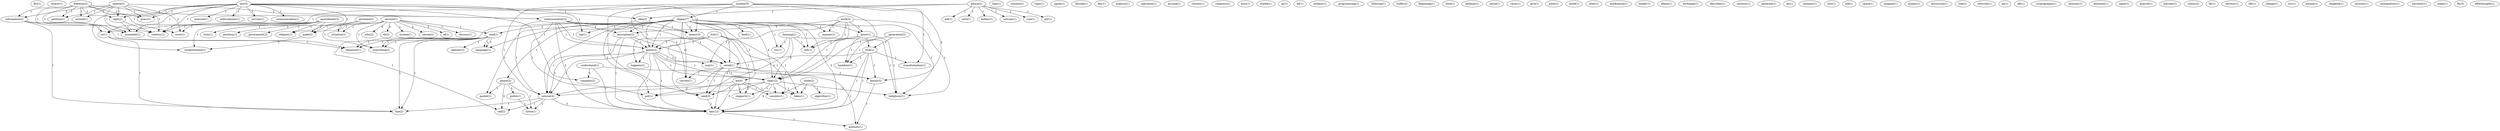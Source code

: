 digraph G {
  fist [ label="fist(1)" ];
  output [ label="output(1)" ];
  freedom [ label="freedom(2)" ];
  petition [ label="petition(1)" ];
  right [ label="right(2)" ];
  press [ label="press(1)" ];
  communication [ label="communication(3)" ];
  information [ label="information(2)" ];
  assemble [ label="assemble(1)" ];
  extend [ label="extend(1)" ];
  redress [ label="redress(1)" ];
  cover [ label="cover(1)" ];
  ban [ label="ban(1)" ];
  concern [ label="concern(1)" ];
  topic [ label="topic(1)" ];
  number [ label="number(5)" ];
  transformation [ label="transformation(1)" ];
  clipper [ label="clipper(7)" ];
  family [ label="family(5)" ];
  carries [ label="carries(1)" ];
  chip [ label="chip(12)" ];
  session [ label="session(4)" ];
  seed [ label="seed(3)" ];
  agree [ label="agree(1)" ];
  decode [ label="decode(1)" ];
  speech [ label="speech(3)" ];
  des [ label="des(1)" ];
  analysis [ label="analysis(1)" ];
  operation [ label="operation(1)" ];
  assume [ label="assume(1)" ];
  citicien [ label="citicien(1)" ];
  congress [ label="congress(1)" ];
  miss [ label="miss(1)" ];
  stated [ label="stated(1)" ];
  sp [ label="sp(1)" ];
  dd [ label="dd(1)" ];
  work [ label="work(3)" ];
  manner [ label="manner(1)" ];
  way [ label="way(1)" ];
  encryption [ label="encryption(2)" ];
  know [ label="know(1)" ];
  tell [ label="tell(1)" ];
  telephony [ label="telephony(1)" ];
  scheme [ label="scheme(1)" ];
  programming [ label="programming(1)" ];
  followup [ label="followup(1)" ];
  traffic [ label="traffic(2)" ];
  beginning [ label="beginning(1)" ];
  look [ label="look(1)" ];
  serial [ label="serial(1)" ];
  backdoor [ label="backdoor(1)" ];
  key [ label="key(12)" ];
  read [ label="read(1)" ];
  register [ label="register(2)" ];
  language [ label="language(1)" ];
  signature [ label="signature(1)" ];
  everything [ label="everything(2)" ];
  line [ label="line(2)" ];
  law [ label="law(3)" ];
  communicaiton [ label="communicaiton(1)" ];
  exercise [ label="exercise(1)" ];
  company [ label="company(2)" ];
  enforchemnt [ label="enforchemnt(1)" ];
  religion [ label="religion(1)" ];
  service [ label="service(1)" ];
  idea [ label="idea(2)" ];
  means [ label="means(3)" ];
  establishment [ label="establishment(1)" ];
  tap [ label="tap(1)" ];
  send [ label="send(1)" ];
  hellman [ label="hellman(1)" ];
  sense [ label="sense(1)" ];
  cares [ label="cares(1)" ];
  give [ label="give(1)" ];
  please [ label="please(2)" ];
  bother [ label="bother(1)" ];
  netcom [ label="netcom(1)" ];
  com [ label="com(1)" ];
  ply [ label="ply(1)" ];
  ask [ label="ask(1)" ];
  re [ label="re(1)" ];
  note [ label="note(1)" ];
  caronni [ label="caronni(1)" ];
  nessie [ label="nessie(2)" ];
  id [ label="id(1)" ];
  discuss [ label="discuss(1)" ];
  read [ label="read(1)" ];
  ethz [ label="ethz(2)" ];
  ch [ label="ch(2)" ];
  system [ label="system(1)" ];
  situation [ label="situation(1)" ];
  make [ label="make(2)" ];
  mode [ label="mode(2)" ];
  algorithm [ label="algorithm(1)" ];
  consists [ label="consists(1)" ];
  takes [ label="takes(1)" ];
  point [ label="point(1)" ];
  shold [ label="shold(1)" ];
  inter [ label="inter(1)" ];
  notification [ label="notification(1)" ];
  hinder [ label="hinder(1)" ];
  dbase [ label="dbase(1)" ];
  exchange [ label="exchange(1)" ];
  guess [ label="guess(1)" ];
  guess [ label="guess(2)" ];
  put [ label="put(1)" ];
  phone [ label="phone(3)" ];
  feed [ label="feed(1)" ];
  bit [ label="bit(6)" ];
  packet [ label="packet(1)" ];
  try [ label="try(1)" ];
  call [ label="call(2)" ];
  describes [ label="describes(1)" ];
  solution [ label="solution(1)" ];
  generate [ label="generate(1)" ];
  da [ label="da(1)" ];
  contains [ label="contains(1)" ];
  text [ label="text(1)" ];
  police [ label="police(1)" ];
  listen [ label="listen(1)" ];
  bill [ label="bill(1)" ];
  space [ label="space(1)" ];
  imagine [ label="imagine(1)" ];
  ecb [ label="ecb(1)" ];
  happens [ label="happens(1)" ];
  supports [ label="supports(1)" ];
  money [ label="money(1)" ];
  understand [ label="understand(1)" ];
  discussion [ label="discussion(1)" ];
  generation [ label="generation(2)" ];
  look [ label="look(1)" ];
  side [ label="side(1)" ];
  overrule [ label="overrule(1)" ];
  ea [ label="ea(1)" ];
  ofb [ label="ofb(1)" ];
  cryptography [ label="cryptography(1)" ];
  existant [ label="existant(1)" ];
  anybody [ label="anybody(1)" ];
  direction [ label="direction(1)" ];
  input [ label="input(1)" ];
  quarrel [ label="quarrel(1)" ];
  warrant [ label="warrant(1)" ];
  amendment [ label="amendment(3)" ];
  tries [ label="tries(1)" ];
  position [ label="position(1)" ];
  government [ label="government(2)" ];
  germano [ label="germano(2)" ];
  denning [ label="denning(1)" ];
  seems [ label="seems(2)" ];
  dh [ label="dh(1)" ];
  secrecy [ label="secrecy(1)" ];
  cfb [ label="cfb(1)" ];
  change [ label="change(1)" ];
  xor [ label="xor(1)" ];
  hmmm [ label="hmmm(1)" ];
  chipkeyk [ label="chipkeyk(1)" ];
  security [ label="security(1)" ];
  monopolizes [ label="monopolizes(1)" ];
  warranty [ label="warranty(1)" ];
  mean [ label="mean(1)" ];
  caronni [ label="caronni(1)" ];
  fbi [ label="fbi(3)" ];
  afterthought [ label="afterthought(1)" ];
  freedom -> petition [ label="1" ];
  freedom -> right [ label="1" ];
  freedom -> press [ label="1" ];
  freedom -> communication [ label="1" ];
  freedom -> information [ label="1" ];
  freedom -> assemble [ label="1" ];
  freedom -> extend [ label="1" ];
  freedom -> redress [ label="1" ];
  freedom -> cover [ label="1" ];
  number -> transformation [ label="1" ];
  number -> clipper [ label="1" ];
  number -> family [ label="2" ];
  number -> carries [ label="1" ];
  number -> chip [ label="1" ];
  number -> session [ label="1" ];
  number -> seed [ label="1" ];
  speech -> petition [ label="1" ];
  speech -> right [ label="1" ];
  speech -> press [ label="1" ];
  speech -> communication [ label="2" ];
  speech -> information [ label="2" ];
  speech -> assemble [ label="1" ];
  speech -> extend [ label="2" ];
  speech -> redress [ label="1" ];
  speech -> cover [ label="2" ];
  work -> manner [ label="1" ];
  work -> way [ label="1" ];
  work -> encryption [ label="1" ];
  work -> know [ label="1" ];
  work -> chip [ label="1" ];
  work -> tell [ label="1" ];
  work -> telephony [ label="1" ];
  look -> transformation [ label="1" ];
  look -> serial [ label="1" ];
  look -> family [ label="1" ];
  look -> backdoor [ label="1" ];
  look -> key [ label="1" ];
  read -> register [ label="1" ];
  read -> language [ label="1" ];
  read -> signature [ label="1" ];
  read -> everything [ label="1" ];
  read -> line [ label="1" ];
  law -> right [ label="1" ];
  law -> press [ label="1" ];
  law -> communicaiton [ label="1" ];
  law -> exercise [ label="1" ];
  law -> assemble [ label="1" ];
  law -> company [ label="1" ];
  law -> enforchemnt [ label="1" ];
  law -> religion [ label="1" ];
  law -> service [ label="1" ];
  law -> idea [ label="1" ];
  law -> means [ label="1" ];
  law -> redress [ label="1" ];
  law -> establishment [ label="1" ];
  law -> tap [ label="1" ];
  right -> assemble [ label="1" ];
  right -> redress [ label="1" ];
  please -> bother [ label="1" ];
  please -> netcom [ label="1" ];
  please -> com [ label="1" ];
  please -> ply [ label="1" ];
  please -> ask [ label="1" ];
  please -> re [ label="1" ];
  please -> idea [ label="1" ];
  please -> note [ label="1" ];
  caronni -> nessie [ label="3" ];
  caronni -> id [ label="3" ];
  caronni -> discuss [ label="1" ];
  caronni -> read [ label="1" ];
  caronni -> ethz [ label="3" ];
  caronni -> re [ label="1" ];
  caronni -> ch [ label="3" ];
  caronni -> system [ label="1" ];
  caronni -> situation [ label="1" ];
  caronni -> everything [ label="1" ];
  caronni -> make [ label="1" ];
  mode -> algorithm [ label="1" ];
  mode -> consists [ label="1" ];
  mode -> takes [ label="1" ];
  communication -> guess [ label="1" ];
  communication -> encryption [ label="1" ];
  communication -> serial [ label="1" ];
  communication -> guess [ label="1" ];
  communication -> means [ label="1" ];
  communication -> session [ label="1" ];
  communication -> put [ label="1" ];
  communication -> key [ label="2" ];
  clipper -> manner [ label="1" ];
  clipper -> phone [ label="1" ];
  clipper -> read [ label="1" ];
  clipper -> guess [ label="1" ];
  clipper -> feed [ label="1" ];
  clipper -> language [ label="1" ];
  clipper -> encryption [ label="2" ];
  clipper -> serial [ label="1" ];
  clipper -> guess [ label="1" ];
  clipper -> know [ label="1" ];
  clipper -> carries [ label="1" ];
  clipper -> means [ label="1" ];
  clipper -> chip [ label="4" ];
  clipper -> session [ label="1" ];
  clipper -> bit [ label="1" ];
  clipper -> put [ label="1" ];
  clipper -> tell [ label="1" ];
  clipper -> telephony [ label="1" ];
  clipper -> packet [ label="1" ];
  clipper -> try [ label="1" ];
  clipper -> seed [ label="1" ];
  clipper -> call [ label="1" ];
  clipper -> key [ label="3" ];
  phone -> police [ label="1" ];
  phone -> packet [ label="1" ];
  phone -> listen [ label="1" ];
  phone -> call [ label="2" ];
  read -> language [ label="1" ];
  read -> signature [ label="1" ];
  read -> everything [ label="1" ];
  read -> line [ label="1" ];
  information -> re [ label="1" ];
  information -> signature [ label="1" ];
  information -> line [ label="1" ];
  ecb -> guess [ label="1" ];
  ecb -> happens [ label="1" ];
  ecb -> guess [ label="1" ];
  ecb -> consists [ label="1" ];
  ecb -> takes [ label="1" ];
  ecb -> supports [ label="1" ];
  guess -> way [ label="1" ];
  guess -> happens [ label="1" ];
  guess -> serial [ label="1" ];
  guess -> chip [ label="1" ];
  guess -> session [ label="1" ];
  guess -> key [ label="1" ];
  understand -> company [ label="1" ];
  understand -> family [ label="1" ];
  understand -> key [ label="1" ];
  generation -> backdoor [ label="1" ];
  generation -> look [ label="1" ];
  police -> listen [ label="1" ];
  encryption -> serial [ label="1" ];
  encryption -> guess [ label="1" ];
  encryption -> session [ label="1" ];
  encryption -> key [ label="1" ];
  serial -> family [ label="2" ];
  serial -> carries [ label="1" ];
  serial -> chip [ label="1" ];
  serial -> session [ label="1" ];
  serial -> seed [ label="1" ];
  serial -> anybody [ label="1" ];
  re -> signature [ label="1" ];
  re -> line [ label="1" ];
  family -> anybody [ label="1" ];
  amendment -> religion [ label="1" ];
  amendment -> redress [ label="1" ];
  amendment -> tries [ label="1" ];
  amendment -> cover [ label="1" ];
  amendment -> make [ label="1" ];
  amendment -> establishment [ label="1" ];
  amendment -> position [ label="1" ];
  amendment -> government [ label="1" ];
  guess -> chip [ label="1" ];
  guess -> session [ label="1" ];
  guess -> key [ label="1" ];
  know -> chip [ label="1" ];
  know -> tell [ label="1" ];
  know -> telephony [ label="1" ];
  know -> backdoor [ label="1" ];
  know -> look [ label="1" ];
  germano -> situation [ label="1" ];
  germano -> everything [ label="1" ];
  germano -> make [ label="1" ];
  denning -> chip [ label="1" ];
  denning -> tell [ label="1" ];
  denning -> telephony [ label="1" ];
  denning -> try [ label="1" ];
  denning -> seed [ label="1" ];
  idea -> means [ label="1" ];
  idea -> tap [ label="1" ];
  means -> key [ label="2" ];
  chip -> session [ label="2" ];
  chip -> put [ label="2" ];
  chip -> consists [ label="1" ];
  chip -> telephony [ label="2" ];
  chip -> takes [ label="1" ];
  chip -> supports [ label="1" ];
  chip -> key [ label="4" ];
  session -> line [ label="1" ];
  session -> listen [ label="1" ];
  session -> call [ label="1" ];
  session -> key [ label="3" ];
  bit -> put [ label="1" ];
  bit -> consists [ label="1" ];
  bit -> takes [ label="1" ];
  bit -> seed [ label="1" ];
  bit -> supports [ label="1" ];
  bit -> key [ label="3" ];
  make -> establishment [ label="1" ];
  look -> key [ label="1" ];
  seed -> key [ label="1" ];
  key -> anybody [ label="1" ];
}
